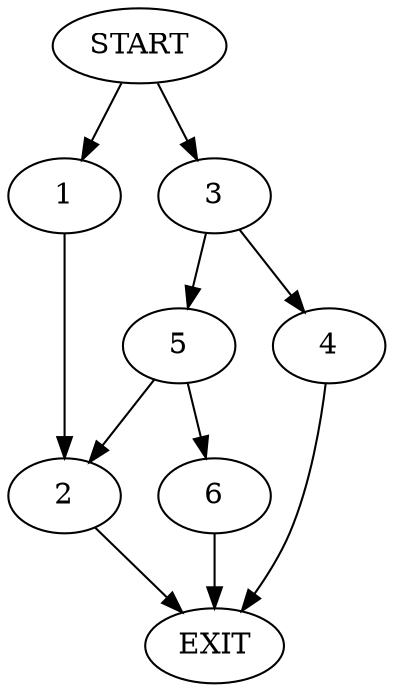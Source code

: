 digraph {
0 [label="START"]
7 [label="EXIT"]
0 -> 1
1 -> 2
2 -> 7
0 -> 3
3 -> 4
3 -> 5
4 -> 7
5 -> 6
5 -> 2
6 -> 7
}
